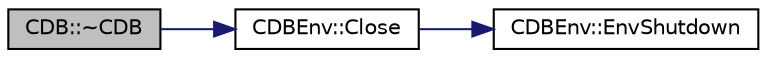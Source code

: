 digraph "CDB::~CDB"
{
  edge [fontname="Helvetica",fontsize="10",labelfontname="Helvetica",labelfontsize="10"];
  node [fontname="Helvetica",fontsize="10",shape=record];
  rankdir="LR";
  Node12 [label="CDB::~CDB",height=0.2,width=0.4,color="black", fillcolor="grey75", style="filled", fontcolor="black"];
  Node12 -> Node13 [color="midnightblue",fontsize="10",style="solid",fontname="Helvetica"];
  Node13 [label="CDBEnv::Close",height=0.2,width=0.4,color="black", fillcolor="white", style="filled",URL="$d5/dd2/class_c_d_b_env.html#a0bf3b64c05bf0d7f0a7dbaa9a072c0bc"];
  Node13 -> Node14 [color="midnightblue",fontsize="10",style="solid",fontname="Helvetica"];
  Node14 [label="CDBEnv::EnvShutdown",height=0.2,width=0.4,color="black", fillcolor="white", style="filled",URL="$d5/dd2/class_c_d_b_env.html#a5179ad1064b9f78d6d320c6e036217e2"];
}
